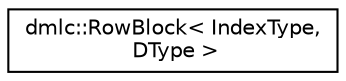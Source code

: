 digraph "Graphical Class Hierarchy"
{
 // LATEX_PDF_SIZE
  edge [fontname="Helvetica",fontsize="10",labelfontname="Helvetica",labelfontsize="10"];
  node [fontname="Helvetica",fontsize="10",shape=record];
  rankdir="LR";
  Node0 [label="dmlc::RowBlock\< IndexType,\l DType \>",height=0.2,width=0.4,color="black", fillcolor="white", style="filled",URL="$structdmlc_1_1RowBlock.html",tooltip="a block of data, containing several rows in sparse matrix This is useful for (streaming-sxtyle) algor..."];
}
